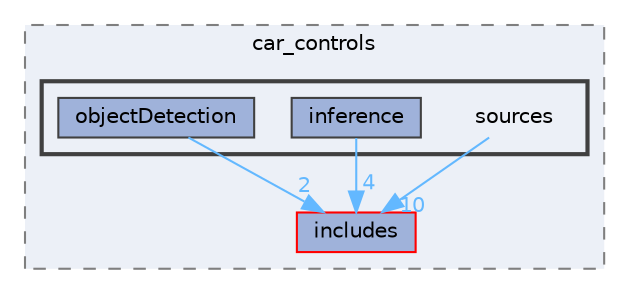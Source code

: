 digraph "apps/car_controls/sources"
{
 // LATEX_PDF_SIZE
  bgcolor="transparent";
  edge [fontname=Helvetica,fontsize=10,labelfontname=Helvetica,labelfontsize=10];
  node [fontname=Helvetica,fontsize=10,shape=box,height=0.2,width=0.4];
  compound=true
  subgraph clusterdir_3a73acc705ac82e894010e833d7f3973 {
    graph [ bgcolor="#ecf0f7", pencolor="grey50", label="car_controls", fontname=Helvetica,fontsize=10 style="filled,dashed", URL="dir_3a73acc705ac82e894010e833d7f3973.html",tooltip=""]
  dir_8ea8c5fce4af4e3cde6c27b4e1cbd2c6 [label="includes", fillcolor="#9fb2da", color="red", style="filled", URL="dir_8ea8c5fce4af4e3cde6c27b4e1cbd2c6.html",tooltip=""];
  subgraph clusterdir_cb359ac8b674736367810e3a91e1f655 {
    graph [ bgcolor="#ecf0f7", pencolor="grey25", label="", fontname=Helvetica,fontsize=10 style="filled,bold", URL="dir_cb359ac8b674736367810e3a91e1f655.html",tooltip=""]
    dir_cb359ac8b674736367810e3a91e1f655 [shape=plaintext, label="sources"];
  dir_14fe53cbd625da137d5a81cd1c759cb3 [label="inference", fillcolor="#9fb2da", color="grey25", style="filled", URL="dir_14fe53cbd625da137d5a81cd1c759cb3.html",tooltip=""];
  dir_7a5b5e8225a7e2c9f47a1a9b047b2401 [label="objectDetection", fillcolor="#9fb2da", color="grey25", style="filled", URL="dir_7a5b5e8225a7e2c9f47a1a9b047b2401.html",tooltip=""];
  }
  }
  dir_cb359ac8b674736367810e3a91e1f655->dir_8ea8c5fce4af4e3cde6c27b4e1cbd2c6 [headlabel="10", labeldistance=1.5 headhref="dir_000037_000022.html" href="dir_000037_000022.html" color="steelblue1" fontcolor="steelblue1"];
  dir_14fe53cbd625da137d5a81cd1c759cb3->dir_8ea8c5fce4af4e3cde6c27b4e1cbd2c6 [headlabel="4", labeldistance=1.5 headhref="dir_000025_000022.html" href="dir_000025_000022.html" color="steelblue1" fontcolor="steelblue1"];
  dir_7a5b5e8225a7e2c9f47a1a9b047b2401->dir_8ea8c5fce4af4e3cde6c27b4e1cbd2c6 [headlabel="2", labeldistance=1.5 headhref="dir_000035_000022.html" href="dir_000035_000022.html" color="steelblue1" fontcolor="steelblue1"];
}

